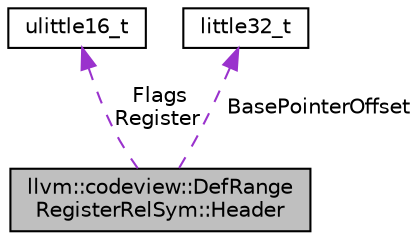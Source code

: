 digraph "llvm::codeview::DefRangeRegisterRelSym::Header"
{
 // LATEX_PDF_SIZE
  bgcolor="transparent";
  edge [fontname="Helvetica",fontsize="10",labelfontname="Helvetica",labelfontsize="10"];
  node [fontname="Helvetica",fontsize="10",shape="box"];
  Node1 [label="llvm::codeview::DefRange\lRegisterRelSym::Header",height=0.2,width=0.4,color="black", fillcolor="grey75", style="filled", fontcolor="black",tooltip=" "];
  Node2 -> Node1 [dir="back",color="darkorchid3",fontsize="10",style="dashed",label=" Flags\nRegister" ,fontname="Helvetica"];
  Node2 [label="ulittle16_t",height=0.2,width=0.4,color="black",tooltip=" "];
  Node3 -> Node1 [dir="back",color="darkorchid3",fontsize="10",style="dashed",label=" BasePointerOffset" ,fontname="Helvetica"];
  Node3 [label="little32_t",height=0.2,width=0.4,color="black",tooltip=" "];
}

